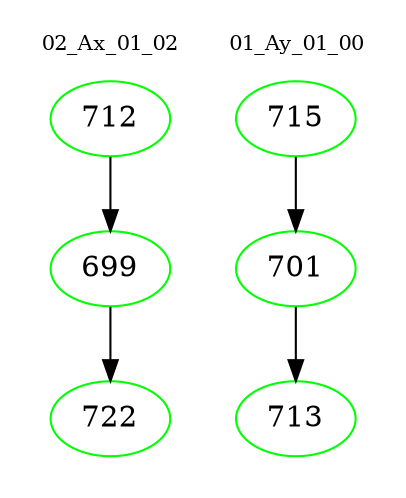digraph{
subgraph cluster_0 {
color = white
label = "02_Ax_01_02";
fontsize=10;
T0_712 [label="712", color="green"]
T0_712 -> T0_699 [color="black"]
T0_699 [label="699", color="green"]
T0_699 -> T0_722 [color="black"]
T0_722 [label="722", color="green"]
}
subgraph cluster_1 {
color = white
label = "01_Ay_01_00";
fontsize=10;
T1_715 [label="715", color="green"]
T1_715 -> T1_701 [color="black"]
T1_701 [label="701", color="green"]
T1_701 -> T1_713 [color="black"]
T1_713 [label="713", color="green"]
}
}
